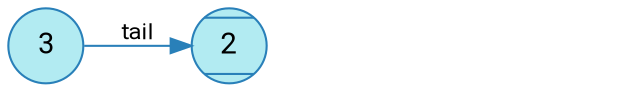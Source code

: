 digraph {
    bgcolor=transparent
    splines=false
    rankdir=LR

    // Default theme: enabled
    node[shape="circle" style="rounded,filled" color="#2980B9" fillcolor="#b2ebf2" fontcolor="#000000" fontname="Segoe UI,Roboto,Helvetica,Arial,sans-serif"]
    edge [color="#2980B9" fontcolor="#000000" fontname="Segoe UI,Roboto,Helvetica,Arial,sans-serif" fontsize=11]

    s3[label=3]
    s2[label=2 shape=Mcircle]
    s1[label=1 style=invis]
    nil[label=0 fillcolor="#ffffff" style=invis]

    s3 -> s2[label=tail]
    s2 -> s1[label=tail style=invis]
    s1 -> nil[label=tail style=invis]
}
